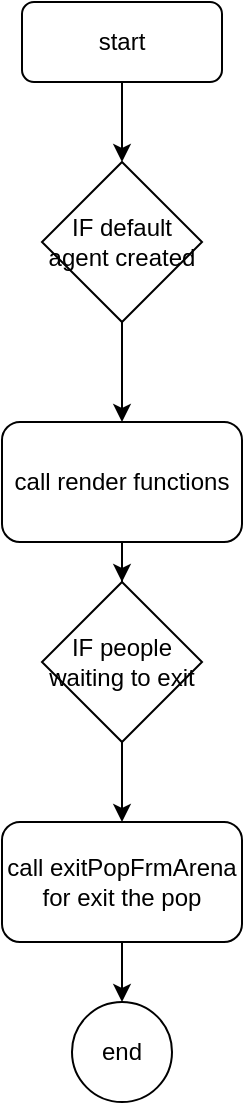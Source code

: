 <mxfile version="17.4.6" type="github">
  <diagram id="u-LHPFJ34j5MzzrMpvS_" name="Page-1">
    <mxGraphModel dx="1038" dy="579" grid="1" gridSize="10" guides="1" tooltips="1" connect="1" arrows="1" fold="1" page="1" pageScale="1" pageWidth="850" pageHeight="1100" math="0" shadow="0">
      <root>
        <mxCell id="0" />
        <mxCell id="1" parent="0" />
        <mxCell id="0fnCMEP8QieOlwX2wxo0-3" value="" style="edgeStyle=orthogonalEdgeStyle;rounded=0;orthogonalLoop=1;jettySize=auto;html=1;" edge="1" parent="1" source="0fnCMEP8QieOlwX2wxo0-1" target="0fnCMEP8QieOlwX2wxo0-2">
          <mxGeometry relative="1" as="geometry" />
        </mxCell>
        <mxCell id="0fnCMEP8QieOlwX2wxo0-1" value="start" style="rounded=1;whiteSpace=wrap;html=1;" vertex="1" parent="1">
          <mxGeometry x="320" y="20" width="100" height="40" as="geometry" />
        </mxCell>
        <mxCell id="0fnCMEP8QieOlwX2wxo0-5" value="" style="edgeStyle=orthogonalEdgeStyle;rounded=0;orthogonalLoop=1;jettySize=auto;html=1;" edge="1" parent="1" source="0fnCMEP8QieOlwX2wxo0-2" target="0fnCMEP8QieOlwX2wxo0-4">
          <mxGeometry relative="1" as="geometry" />
        </mxCell>
        <mxCell id="0fnCMEP8QieOlwX2wxo0-2" value="IF default agent created" style="rhombus;whiteSpace=wrap;html=1;" vertex="1" parent="1">
          <mxGeometry x="330" y="100" width="80" height="80" as="geometry" />
        </mxCell>
        <mxCell id="0fnCMEP8QieOlwX2wxo0-9" value="" style="edgeStyle=orthogonalEdgeStyle;rounded=0;orthogonalLoop=1;jettySize=auto;html=1;" edge="1" parent="1" source="0fnCMEP8QieOlwX2wxo0-4" target="0fnCMEP8QieOlwX2wxo0-8">
          <mxGeometry relative="1" as="geometry" />
        </mxCell>
        <mxCell id="0fnCMEP8QieOlwX2wxo0-4" value="call render functions" style="rounded=1;whiteSpace=wrap;html=1;" vertex="1" parent="1">
          <mxGeometry x="310" y="230" width="120" height="60" as="geometry" />
        </mxCell>
        <mxCell id="0fnCMEP8QieOlwX2wxo0-11" value="" style="edgeStyle=orthogonalEdgeStyle;rounded=0;orthogonalLoop=1;jettySize=auto;html=1;" edge="1" parent="1" source="0fnCMEP8QieOlwX2wxo0-8" target="0fnCMEP8QieOlwX2wxo0-10">
          <mxGeometry relative="1" as="geometry" />
        </mxCell>
        <mxCell id="0fnCMEP8QieOlwX2wxo0-8" value="IF people waiting to exit" style="rhombus;whiteSpace=wrap;html=1;" vertex="1" parent="1">
          <mxGeometry x="330" y="310" width="80" height="80" as="geometry" />
        </mxCell>
        <mxCell id="0fnCMEP8QieOlwX2wxo0-13" value="" style="edgeStyle=orthogonalEdgeStyle;rounded=0;orthogonalLoop=1;jettySize=auto;html=1;" edge="1" parent="1" source="0fnCMEP8QieOlwX2wxo0-10" target="0fnCMEP8QieOlwX2wxo0-12">
          <mxGeometry relative="1" as="geometry" />
        </mxCell>
        <mxCell id="0fnCMEP8QieOlwX2wxo0-10" value="call&amp;nbsp;exitPopFrmArena for exit the pop" style="rounded=1;whiteSpace=wrap;html=1;" vertex="1" parent="1">
          <mxGeometry x="310" y="430" width="120" height="60" as="geometry" />
        </mxCell>
        <mxCell id="0fnCMEP8QieOlwX2wxo0-12" value="end" style="ellipse;whiteSpace=wrap;html=1;aspect=fixed;" vertex="1" parent="1">
          <mxGeometry x="345" y="520" width="50" height="50" as="geometry" />
        </mxCell>
      </root>
    </mxGraphModel>
  </diagram>
</mxfile>
